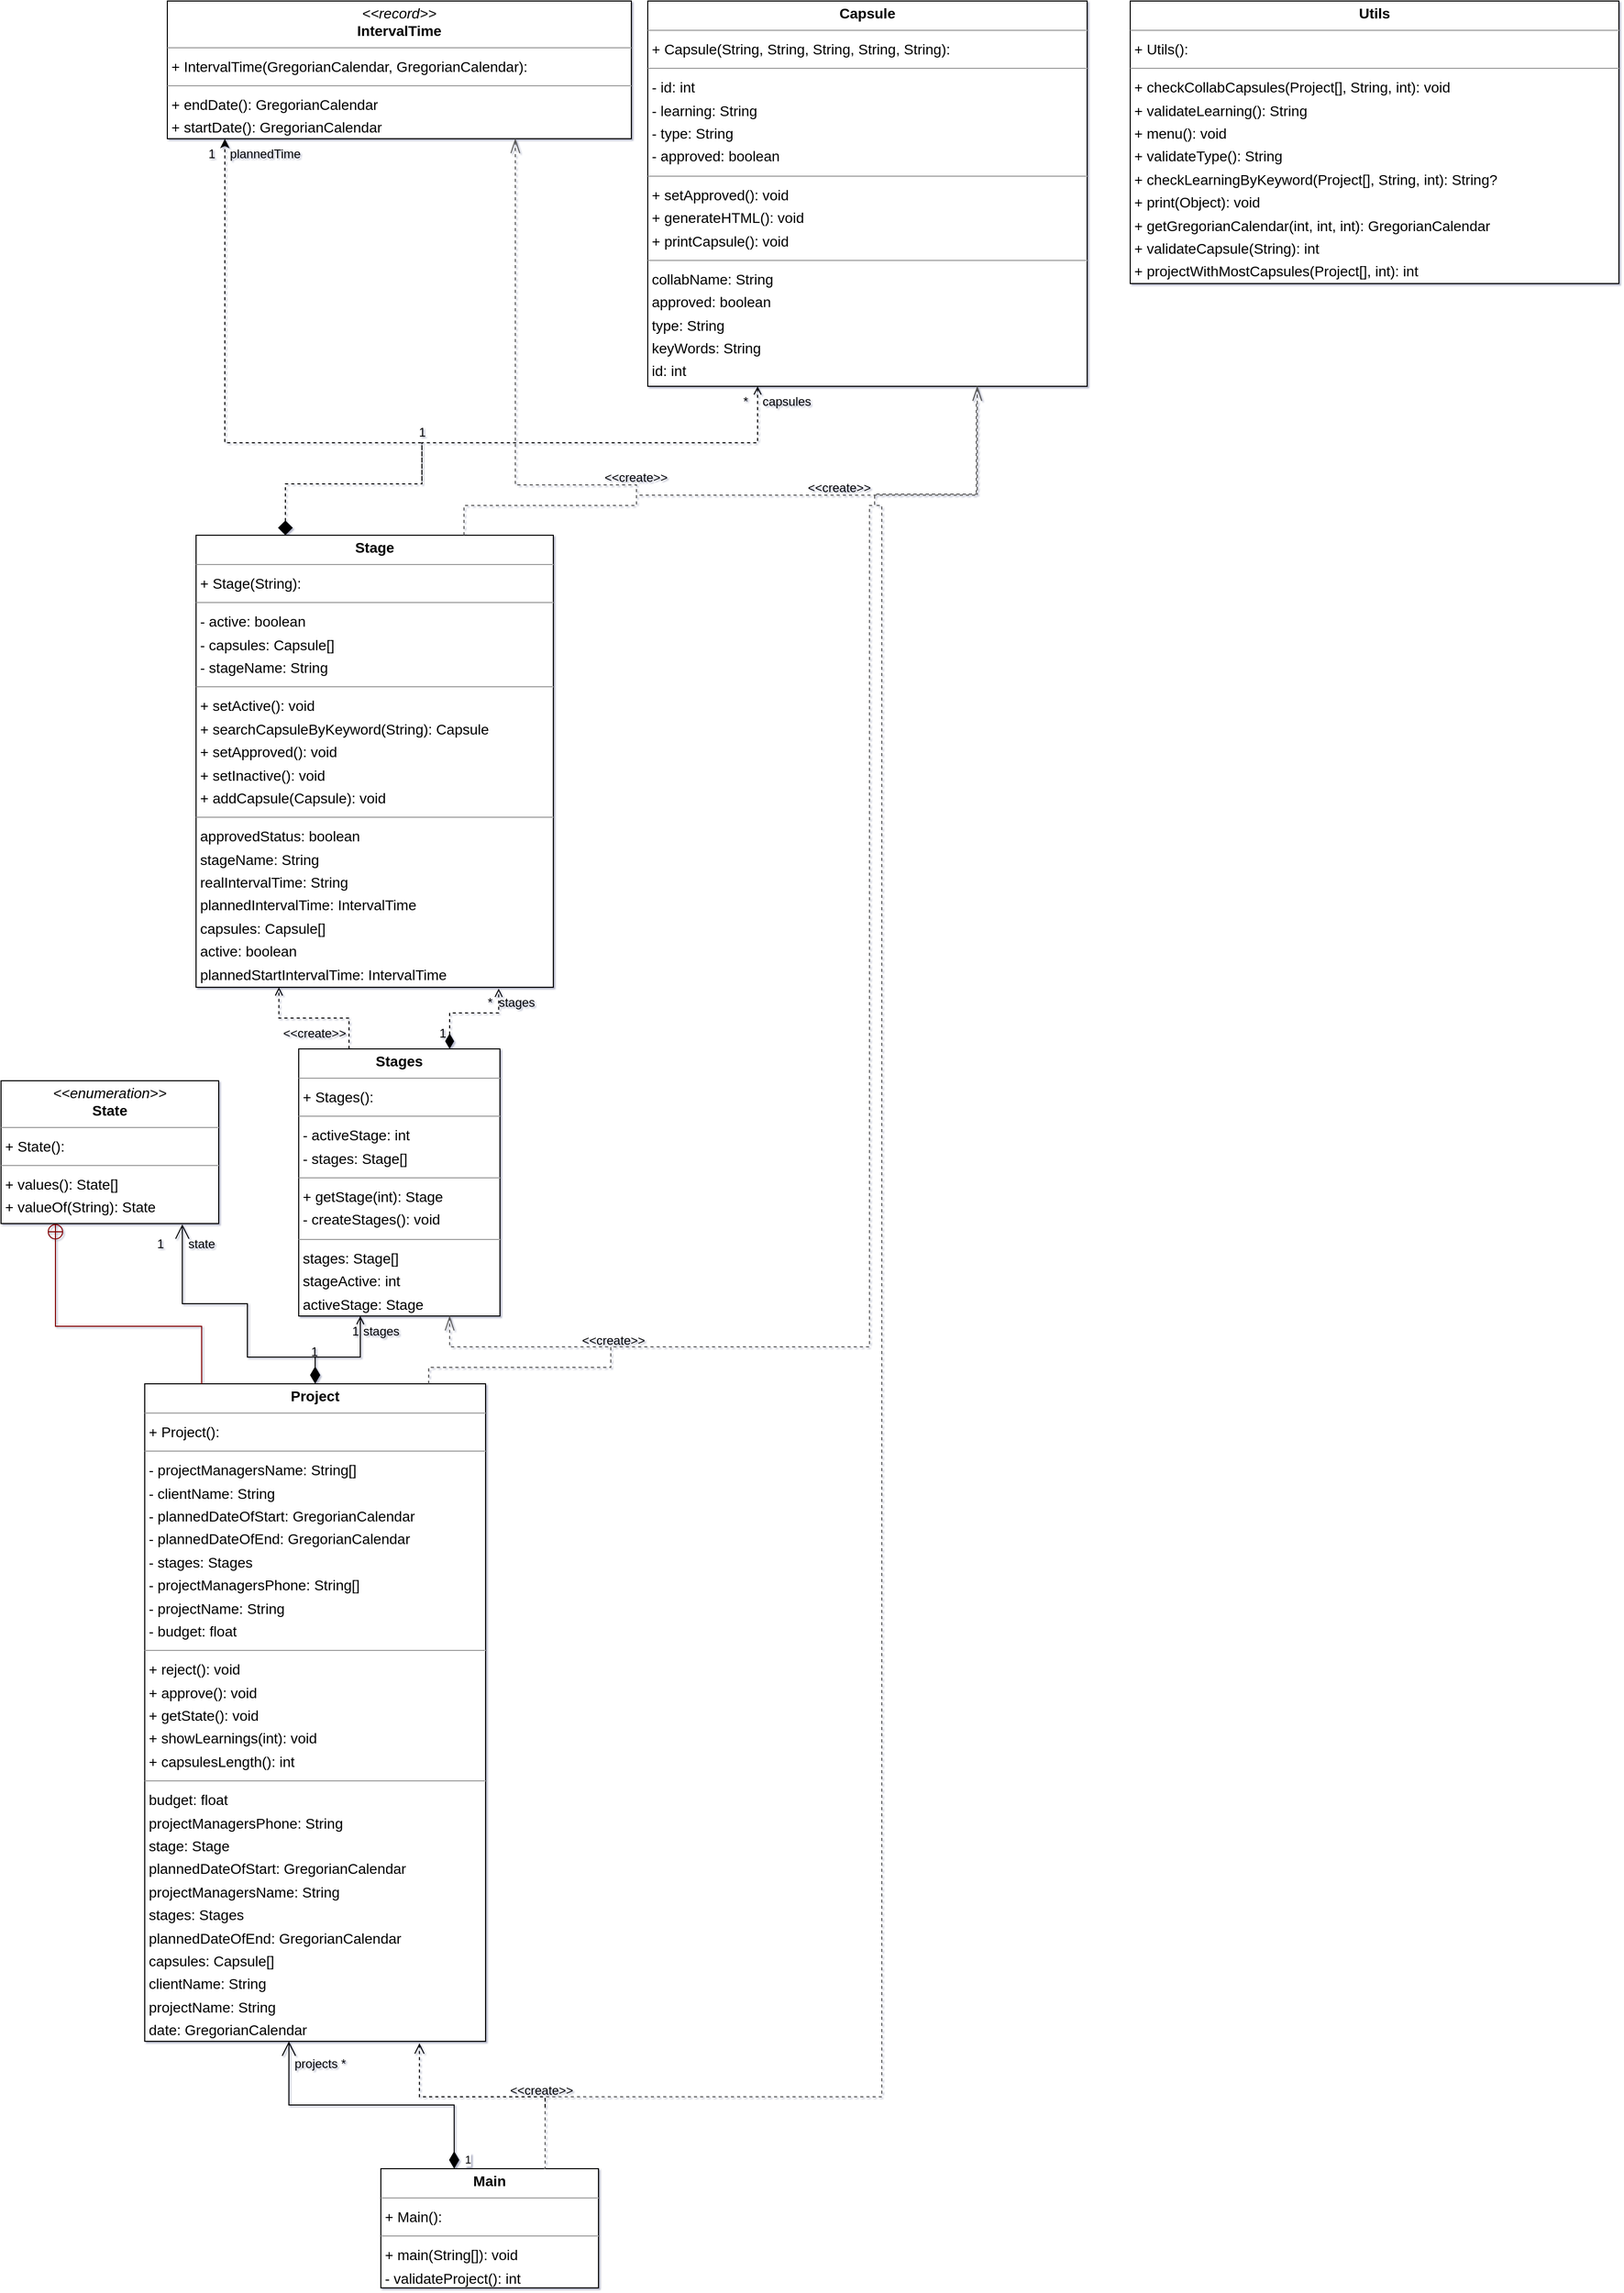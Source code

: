 <mxfile version="21.1.2" type="device">
  <diagram id="-POszozUAEl_lqB530XJ" name="Página-1">
    <mxGraphModel dx="2031" dy="1327" grid="1" gridSize="10" guides="1" tooltips="1" connect="1" arrows="1" fold="1" page="0" pageScale="1" pageWidth="827" pageHeight="1169" background="none" math="0" shadow="1">
      <root>
        <mxCell id="0" />
        <mxCell id="1" parent="0" />
        <mxCell id="mgpmRwt-Tl2YrzNkEvVJ-45" style="edgeStyle=orthogonalEdgeStyle;rounded=0;orthogonalLoop=1;jettySize=auto;html=1;exitX=0.25;exitY=1;exitDx=0;exitDy=0;endArrow=none;endFill=0;startArrow=open;startFill=0;dashed=1;" edge="1" parent="1" source="node3">
          <mxGeometry relative="1" as="geometry">
            <mxPoint x="280" y="390" as="targetPoint" />
            <Array as="points">
              <mxPoint x="607" y="350" />
              <mxPoint x="280" y="350" />
            </Array>
          </mxGeometry>
        </mxCell>
        <mxCell id="node3" value="&lt;p style=&quot;margin:0px;margin-top:4px;text-align:center;&quot;&gt;&lt;b&gt;Capsule&lt;/b&gt;&lt;/p&gt;&lt;hr size=&quot;1&quot;/&gt;&lt;p style=&quot;margin:0 0 0 4px;line-height:1.6;&quot;&gt;+ Capsule(String, String, String, String, String): &lt;/p&gt;&lt;hr size=&quot;1&quot;/&gt;&lt;p style=&quot;margin:0 0 0 4px;line-height:1.6;&quot;&gt;- id: int&lt;br/&gt;- learning: String&lt;br/&gt;- type: String&lt;br/&gt;- approved: boolean&lt;/p&gt;&lt;hr size=&quot;1&quot;/&gt;&lt;p style=&quot;margin:0 0 0 4px;line-height:1.6;&quot;&gt;+ setApproved(): void&lt;br/&gt;+ generateHTML(): void&lt;br/&gt;+ printCapsule(): void&lt;/p&gt;&lt;hr size=&quot;1&quot;/&gt;&lt;p style=&quot;margin:0 0 0 4px;line-height:1.6;&quot;&gt; collabName: String&lt;br/&gt; approved: boolean&lt;br/&gt; type: String&lt;br/&gt; keyWords: String&lt;br/&gt; id: int&lt;br/&gt; learning: String&lt;/p&gt;" style="verticalAlign=top;align=left;overflow=fill;fontSize=14;fontFamily=Helvetica;html=1;rounded=0;shadow=0;comic=0;labelBackgroundColor=none;strokeWidth=1;" parent="1" vertex="1">
          <mxGeometry x="500" y="-80" width="428" height="375" as="geometry" />
        </mxCell>
        <mxCell id="node5" value="&lt;p style=&quot;margin:0px;margin-top:4px;text-align:center;&quot;&gt;&lt;i&gt;&amp;lt;&amp;lt;record&amp;gt;&amp;gt;&lt;/i&gt;&lt;br/&gt;&lt;b&gt;IntervalTime&lt;/b&gt;&lt;/p&gt;&lt;hr size=&quot;1&quot;/&gt;&lt;p style=&quot;margin:0 0 0 4px;line-height:1.6;&quot;&gt;+ IntervalTime(GregorianCalendar, GregorianCalendar): &lt;/p&gt;&lt;hr size=&quot;1&quot;/&gt;&lt;p style=&quot;margin:0 0 0 4px;line-height:1.6;&quot;&gt;+ endDate(): GregorianCalendar&lt;br/&gt;+ startDate(): GregorianCalendar&lt;/p&gt;" style="verticalAlign=top;align=left;overflow=fill;fontSize=14;fontFamily=Helvetica;html=1;rounded=0;shadow=0;comic=0;labelBackgroundColor=none;strokeWidth=1;" parent="1" vertex="1">
          <mxGeometry x="32" y="-80" width="452" height="134" as="geometry" />
        </mxCell>
        <mxCell id="node4" value="&lt;p style=&quot;margin:0px;margin-top:4px;text-align:center;&quot;&gt;&lt;b&gt;Main&lt;/b&gt;&lt;/p&gt;&lt;hr size=&quot;1&quot;/&gt;&lt;p style=&quot;margin:0 0 0 4px;line-height:1.6;&quot;&gt;+ Main(): &lt;/p&gt;&lt;hr size=&quot;1&quot;/&gt;&lt;p style=&quot;margin:0 0 0 4px;line-height:1.6;&quot;&gt;+ main(String[]): void&lt;br/&gt;- validateProject(): int&lt;/p&gt;" style="verticalAlign=top;align=left;overflow=fill;fontSize=14;fontFamily=Helvetica;html=1;rounded=0;shadow=0;comic=0;labelBackgroundColor=none;strokeWidth=1;" parent="1" vertex="1">
          <mxGeometry x="240" y="2030" width="212" height="116" as="geometry" />
        </mxCell>
        <mxCell id="node6" value="&lt;p style=&quot;margin:0px;margin-top:4px;text-align:center;&quot;&gt;&lt;b&gt;Project&lt;/b&gt;&lt;/p&gt;&lt;hr size=&quot;1&quot;/&gt;&lt;p style=&quot;margin:0 0 0 4px;line-height:1.6;&quot;&gt;+ Project(): &lt;/p&gt;&lt;hr size=&quot;1&quot;/&gt;&lt;p style=&quot;margin:0 0 0 4px;line-height:1.6;&quot;&gt;- projectManagersName: String[]&lt;br/&gt;- clientName: String&lt;br/&gt;- plannedDateOfStart: GregorianCalendar&lt;br/&gt;- plannedDateOfEnd: GregorianCalendar&lt;br/&gt;- stages: Stages&lt;br/&gt;- projectManagersPhone: String[]&lt;br/&gt;- projectName: String&lt;br/&gt;- budget: float&lt;/p&gt;&lt;hr size=&quot;1&quot;/&gt;&lt;p style=&quot;margin:0 0 0 4px;line-height:1.6;&quot;&gt;+ reject(): void&lt;br/&gt;+ approve(): void&lt;br/&gt;+ getState(): void&lt;br/&gt;+ showLearnings(int): void&lt;br/&gt;+ capsulesLength(): int&lt;/p&gt;&lt;hr size=&quot;1&quot;/&gt;&lt;p style=&quot;margin:0 0 0 4px;line-height:1.6;&quot;&gt; budget: float&lt;br/&gt; projectManagersPhone: String&lt;br/&gt; stage: Stage&lt;br/&gt; plannedDateOfStart: GregorianCalendar&lt;br/&gt; projectManagersName: String&lt;br/&gt; stages: Stages&lt;br/&gt; plannedDateOfEnd: GregorianCalendar&lt;br/&gt; capsules: Capsule[]&lt;br/&gt; clientName: String&lt;br/&gt; projectName: String&lt;br/&gt; date: GregorianCalendar&lt;/p&gt;" style="verticalAlign=top;align=left;overflow=fill;fontSize=14;fontFamily=Helvetica;html=1;rounded=0;shadow=0;comic=0;labelBackgroundColor=none;strokeWidth=1;" parent="1" vertex="1">
          <mxGeometry x="10" y="1266" width="332" height="640" as="geometry" />
        </mxCell>
        <mxCell id="mgpmRwt-Tl2YrzNkEvVJ-42" style="edgeStyle=orthogonalEdgeStyle;rounded=0;orthogonalLoop=1;jettySize=auto;html=1;exitX=0.25;exitY=0;exitDx=0;exitDy=0;entryX=0.124;entryY=1.001;entryDx=0;entryDy=0;entryPerimeter=0;startArrow=diamond;startFill=1;startSize=12;dashed=1;" edge="1" parent="1" source="node2" target="node5">
          <mxGeometry relative="1" as="geometry">
            <Array as="points">
              <mxPoint x="147" y="390" />
              <mxPoint x="280" y="390" />
              <mxPoint x="280" y="350" />
              <mxPoint x="88" y="350" />
            </Array>
          </mxGeometry>
        </mxCell>
        <mxCell id="node2" value="&lt;p style=&quot;margin:0px;margin-top:4px;text-align:center;&quot;&gt;&lt;b&gt;Stage&lt;/b&gt;&lt;/p&gt;&lt;hr size=&quot;1&quot;/&gt;&lt;p style=&quot;margin:0 0 0 4px;line-height:1.6;&quot;&gt;+ Stage(String): &lt;/p&gt;&lt;hr size=&quot;1&quot;/&gt;&lt;p style=&quot;margin:0 0 0 4px;line-height:1.6;&quot;&gt;- active: boolean&lt;br/&gt;- capsules: Capsule[]&lt;br/&gt;- stageName: String&lt;/p&gt;&lt;hr size=&quot;1&quot;/&gt;&lt;p style=&quot;margin:0 0 0 4px;line-height:1.6;&quot;&gt;+ setActive(): void&lt;br/&gt;+ searchCapsuleByKeyword(String): Capsule&lt;br/&gt;+ setApproved(): void&lt;br/&gt;+ setInactive(): void&lt;br/&gt;+ addCapsule(Capsule): void&lt;/p&gt;&lt;hr size=&quot;1&quot;/&gt;&lt;p style=&quot;margin:0 0 0 4px;line-height:1.6;&quot;&gt; approvedStatus: boolean&lt;br/&gt; stageName: String&lt;br/&gt; realIntervalTime: String&lt;br/&gt; plannedIntervalTime: IntervalTime&lt;br/&gt; capsules: Capsule[]&lt;br/&gt; active: boolean&lt;br/&gt; plannedStartIntervalTime: IntervalTime&lt;/p&gt;" style="verticalAlign=top;align=left;overflow=fill;fontSize=14;fontFamily=Helvetica;html=1;rounded=0;shadow=0;comic=0;labelBackgroundColor=none;strokeWidth=1;" parent="1" vertex="1">
          <mxGeometry x="60" y="440" width="348" height="440" as="geometry" />
        </mxCell>
        <mxCell id="mgpmRwt-Tl2YrzNkEvVJ-32" style="edgeStyle=orthogonalEdgeStyle;rounded=0;orthogonalLoop=1;jettySize=auto;html=1;exitX=0.25;exitY=0;exitDx=0;exitDy=0;endArrow=open;endFill=0;entryX=0.232;entryY=1;entryDx=0;entryDy=0;entryPerimeter=0;dashed=1;" edge="1" parent="1" source="node1" target="node2">
          <mxGeometry relative="1" as="geometry">
            <mxPoint x="142" y="884" as="targetPoint" />
          </mxGeometry>
        </mxCell>
        <mxCell id="mgpmRwt-Tl2YrzNkEvVJ-37" style="edgeStyle=orthogonalEdgeStyle;rounded=0;orthogonalLoop=1;jettySize=auto;html=1;exitX=0.75;exitY=0;exitDx=0;exitDy=0;entryX=0.847;entryY=1.003;entryDx=0;entryDy=0;entryPerimeter=0;startArrow=diamondThin;startFill=1;dashed=1;endArrow=open;endFill=0;startSize=12;" edge="1" parent="1" source="node1" target="node2">
          <mxGeometry relative="1" as="geometry" />
        </mxCell>
        <mxCell id="node1" value="&lt;p style=&quot;margin:0px;margin-top:4px;text-align:center;&quot;&gt;&lt;b&gt;Stages&lt;/b&gt;&lt;/p&gt;&lt;hr size=&quot;1&quot;/&gt;&lt;p style=&quot;margin:0 0 0 4px;line-height:1.6;&quot;&gt;+ Stages(): &lt;/p&gt;&lt;hr size=&quot;1&quot;/&gt;&lt;p style=&quot;margin:0 0 0 4px;line-height:1.6;&quot;&gt;- activeStage: int&lt;br/&gt;- stages: Stage[]&lt;/p&gt;&lt;hr size=&quot;1&quot;/&gt;&lt;p style=&quot;margin:0 0 0 4px;line-height:1.6;&quot;&gt;+ getStage(int): Stage&lt;br/&gt;- createStages(): void&lt;/p&gt;&lt;hr size=&quot;1&quot;/&gt;&lt;p style=&quot;margin:0 0 0 4px;line-height:1.6;&quot;&gt; stages: Stage[]&lt;br/&gt; stageActive: int&lt;br/&gt; activeStage: Stage&lt;/p&gt;" style="verticalAlign=top;align=left;overflow=fill;fontSize=14;fontFamily=Helvetica;html=1;rounded=0;shadow=0;comic=0;labelBackgroundColor=none;strokeWidth=1;" parent="1" vertex="1">
          <mxGeometry x="160" y="940" width="196" height="260" as="geometry" />
        </mxCell>
        <mxCell id="node7" value="&lt;p style=&quot;margin:0px;margin-top:4px;text-align:center;&quot;&gt;&lt;i&gt;&amp;lt;&amp;lt;enumeration&amp;gt;&amp;gt;&lt;/i&gt;&lt;br/&gt;&lt;b&gt;State&lt;/b&gt;&lt;/p&gt;&lt;hr size=&quot;1&quot;/&gt;&lt;p style=&quot;margin:0 0 0 4px;line-height:1.6;&quot;&gt;+ State(): &lt;/p&gt;&lt;hr size=&quot;1&quot;/&gt;&lt;p style=&quot;margin:0 0 0 4px;line-height:1.6;&quot;&gt;+ values(): State[]&lt;br/&gt;+ valueOf(String): State&lt;/p&gt;" style="verticalAlign=top;align=left;overflow=fill;fontSize=14;fontFamily=Helvetica;html=1;rounded=0;shadow=0;comic=0;labelBackgroundColor=none;strokeWidth=1;" parent="1" vertex="1">
          <mxGeometry x="-130" y="971" width="212" height="139" as="geometry" />
        </mxCell>
        <mxCell id="node0" value="&lt;p style=&quot;margin:0px;margin-top:4px;text-align:center;&quot;&gt;&lt;b&gt;Utils&lt;/b&gt;&lt;/p&gt;&lt;hr size=&quot;1&quot;/&gt;&lt;p style=&quot;margin:0 0 0 4px;line-height:1.6;&quot;&gt;+ Utils(): &lt;/p&gt;&lt;hr size=&quot;1&quot;/&gt;&lt;p style=&quot;margin:0 0 0 4px;line-height:1.6;&quot;&gt;+ checkCollabCapsules(Project[], String, int): void&lt;br/&gt;+ validateLearning(): String&lt;br/&gt;+ menu(): void&lt;br/&gt;+ validateType(): String&lt;br/&gt;+ checkLearningByKeyword(Project[], String, int): String?&lt;br/&gt;+ print(Object): void&lt;br/&gt;+ getGregorianCalendar(int, int, int): GregorianCalendar&lt;br/&gt;+ validateCapsule(String): int&lt;br/&gt;+ projectWithMostCapsules(Project[], int): int&lt;/p&gt;" style="verticalAlign=top;align=left;overflow=fill;fontSize=14;fontFamily=Helvetica;html=1;rounded=0;shadow=0;comic=0;labelBackgroundColor=none;strokeWidth=1;" parent="1" vertex="1">
          <mxGeometry x="970" y="-80" width="476" height="275" as="geometry" />
        </mxCell>
        <mxCell id="edge2" value="" style="html=1;rounded=0;edgeStyle=orthogonalEdgeStyle;dashed=1;startArrow=none;endArrow=openThin;endSize=12;strokeColor=#595959;exitX=0.750;exitY=0.000;exitDx=0;exitDy=0;" parent="1" source="node4" edge="1">
          <mxGeometry width="50" height="50" relative="1" as="geometry">
            <Array as="points">
              <mxPoint x="400" y="2030" />
              <mxPoint x="400" y="1960" />
              <mxPoint x="728" y="1960" />
              <mxPoint x="728" y="411" />
              <mxPoint x="721" y="411" />
              <mxPoint x="721" y="400" />
              <mxPoint x="821" y="400" />
            </Array>
            <mxPoint x="821" y="295" as="targetPoint" />
          </mxGeometry>
        </mxCell>
        <mxCell id="edge5" value="" style="html=1;rounded=0;edgeStyle=orthogonalEdgeStyle;dashed=1;startArrow=none;endArrow=openThin;endSize=12;strokeColor=#595959;exitX=0.833;exitY=0.000;exitDx=0;exitDy=0;entryX=0.750;entryY=1.000;entryDx=0;entryDy=0;" parent="1" source="node6" target="node3" edge="1">
          <mxGeometry width="50" height="50" relative="1" as="geometry">
            <Array as="points">
              <mxPoint x="287" y="1250" />
              <mxPoint x="464" y="1250" />
              <mxPoint x="464" y="1230" />
              <mxPoint x="716" y="1230" />
              <mxPoint x="716" y="411" />
              <mxPoint x="721" y="411" />
              <mxPoint x="721" y="400" />
              <mxPoint x="821" y="400" />
            </Array>
          </mxGeometry>
        </mxCell>
        <mxCell id="edge4" value="" style="html=1;rounded=0;edgeStyle=orthogonalEdgeStyle;dashed=1;startArrow=none;endArrow=openThin;endSize=12;strokeColor=#595959;exitX=0.833;exitY=0.000;exitDx=0;exitDy=0;entryX=0.750;entryY=1.000;entryDx=0;entryDy=0;" parent="1" source="node6" target="node1" edge="1">
          <mxGeometry width="50" height="50" relative="1" as="geometry">
            <Array as="points">
              <mxPoint x="287" y="1250" />
              <mxPoint x="464" y="1250" />
              <mxPoint x="464" y="1230" />
              <mxPoint x="307" y="1230" />
            </Array>
          </mxGeometry>
        </mxCell>
        <mxCell id="edge8" value="" style="html=1;rounded=0;edgeStyle=orthogonalEdgeStyle;dashed=1;startArrow=none;endArrow=none;endSize=12;strokeColor=#595959;exitX=0.750;exitY=0.000;exitDx=0;exitDy=0;endFill=0;" parent="1" source="node2" edge="1">
          <mxGeometry width="50" height="50" relative="1" as="geometry">
            <Array as="points">
              <mxPoint x="321" y="411" />
              <mxPoint x="489" y="411" />
              <mxPoint x="489" y="401" />
              <mxPoint x="820" y="401" />
              <mxPoint x="820" y="340" />
            </Array>
            <mxPoint x="820" y="310" as="targetPoint" />
          </mxGeometry>
        </mxCell>
        <mxCell id="edge6" value="" style="html=1;rounded=0;edgeStyle=orthogonalEdgeStyle;dashed=1;startArrow=none;endArrow=openThin;endSize=12;strokeColor=#595959;exitX=0.750;exitY=0.000;exitDx=0;exitDy=0;entryX=0.750;entryY=1.000;entryDx=0;entryDy=0;" parent="1" source="node2" target="node5" edge="1">
          <mxGeometry width="50" height="50" relative="1" as="geometry">
            <Array as="points">
              <mxPoint x="338" y="411" />
              <mxPoint x="489" y="411" />
              <mxPoint x="489" y="391" />
              <mxPoint x="364" y="391" />
            </Array>
          </mxGeometry>
        </mxCell>
        <mxCell id="edge0" value="" style="html=1;rounded=0;edgeStyle=orthogonalEdgeStyle;dashed=0;startArrow=circlePlus;startFill=0;endArrow=none;strokeColor=#820000;exitX=0.250;exitY=1.000;exitDx=0;exitDy=0;entryX=0.167;entryY=0.000;entryDx=0;entryDy=0;" parent="1" source="node7" target="node6" edge="1">
          <mxGeometry width="50" height="50" relative="1" as="geometry">
            <Array as="points">
              <mxPoint x="-77" y="1210" />
              <mxPoint x="65" y="1210" />
            </Array>
          </mxGeometry>
        </mxCell>
        <mxCell id="mgpmRwt-Tl2YrzNkEvVJ-4" value="1" style="endArrow=open;html=1;endSize=12;startArrow=diamondThin;startSize=14;startFill=1;edgeStyle=orthogonalEdgeStyle;align=left;verticalAlign=bottom;rounded=0;entryX=0.423;entryY=1;entryDx=0;entryDy=0;entryPerimeter=0;exitX=0.337;exitY=0;exitDx=0;exitDy=0;exitPerimeter=0;" edge="1" parent="1" source="node4" target="node6">
          <mxGeometry x="-1" y="-9" relative="1" as="geometry">
            <mxPoint x="100" y="1980" as="sourcePoint" />
            <mxPoint x="260" y="1980" as="targetPoint" />
            <mxPoint as="offset" />
          </mxGeometry>
        </mxCell>
        <mxCell id="mgpmRwt-Tl2YrzNkEvVJ-5" value="projects *" style="text;strokeColor=none;fillColor=none;align=left;verticalAlign=top;spacingLeft=4;spacingRight=4;overflow=hidden;rotatable=0;points=[[0,0.5],[1,0.5]];portConstraint=eastwest;whiteSpace=wrap;html=1;rounded=0;" vertex="1" parent="1">
          <mxGeometry x="150" y="1914" width="100" height="26" as="geometry" />
        </mxCell>
        <mxCell id="mgpmRwt-Tl2YrzNkEvVJ-6" value="&amp;lt;&amp;lt;create&amp;gt;&amp;gt;" style="text;strokeColor=none;fillColor=none;align=left;verticalAlign=top;spacingLeft=4;spacingRight=4;overflow=hidden;rotatable=0;points=[[0,0.5],[1,0.5]];portConstraint=eastwest;whiteSpace=wrap;html=1;rounded=0;" vertex="1" parent="1">
          <mxGeometry x="360" y="1940" width="100" height="26" as="geometry" />
        </mxCell>
        <mxCell id="mgpmRwt-Tl2YrzNkEvVJ-8" value="&amp;lt;&amp;lt;create&amp;gt;&amp;gt;" style="text;strokeColor=none;fillColor=none;align=left;verticalAlign=top;spacingLeft=4;spacingRight=4;overflow=hidden;rotatable=0;points=[[0,0.5],[1,0.5]];portConstraint=eastwest;whiteSpace=wrap;html=1;rounded=0;" vertex="1" parent="1">
          <mxGeometry x="430" y="1210" width="100" height="26" as="geometry" />
        </mxCell>
        <mxCell id="mgpmRwt-Tl2YrzNkEvVJ-12" value="&amp;lt;&amp;lt;create&amp;gt;&amp;gt;" style="text;strokeColor=none;fillColor=none;align=left;verticalAlign=top;spacingLeft=4;spacingRight=4;overflow=hidden;rotatable=0;points=[[0,0.5],[1,0.5]];portConstraint=eastwest;whiteSpace=wrap;html=1;rounded=0;" vertex="1" parent="1">
          <mxGeometry x="452" y="370" width="100" height="26" as="geometry" />
        </mxCell>
        <mxCell id="mgpmRwt-Tl2YrzNkEvVJ-13" value="&amp;lt;&amp;lt;create&amp;gt;&amp;gt;" style="text;strokeColor=none;fillColor=none;align=left;verticalAlign=top;spacingLeft=4;spacingRight=4;overflow=hidden;rotatable=0;points=[[0,0.5],[1,0.5]];portConstraint=eastwest;whiteSpace=wrap;html=1;rounded=0;" vertex="1" parent="1">
          <mxGeometry x="650" y="380" width="100" height="26" as="geometry" />
        </mxCell>
        <mxCell id="mgpmRwt-Tl2YrzNkEvVJ-17" value="return" style="html=1;verticalAlign=bottom;endArrow=open;dashed=1;endSize=8;edgeStyle=elbowEdgeStyle;elbow=vertical;curved=0;rounded=0;entryX=0.806;entryY=1.003;entryDx=0;entryDy=0;entryPerimeter=0;fillOpacity=100;noJump=0;strokeColor=default;textOpacity=0;" edge="1" parent="1" target="node6">
          <mxGeometry x="-0.892" y="-14" relative="1" as="geometry">
            <mxPoint x="400" y="1970" as="sourcePoint" />
            <mxPoint x="320" y="1970" as="targetPoint" />
            <Array as="points">
              <mxPoint x="340" y="1960" />
            </Array>
            <mxPoint x="-4" y="-10" as="offset" />
          </mxGeometry>
        </mxCell>
        <mxCell id="mgpmRwt-Tl2YrzNkEvVJ-23" value="state" style="text;html=1;align=center;verticalAlign=middle;resizable=0;points=[];autosize=1;strokeColor=none;fillColor=none;" vertex="1" parent="1">
          <mxGeometry x="40" y="1115" width="50" height="30" as="geometry" />
        </mxCell>
        <mxCell id="mgpmRwt-Tl2YrzNkEvVJ-24" value="1" style="text;html=1;align=center;verticalAlign=middle;resizable=0;points=[];autosize=1;strokeColor=none;fillColor=none;" vertex="1" parent="1">
          <mxGeometry x="10" y="1115" width="30" height="30" as="geometry" />
        </mxCell>
        <mxCell id="mgpmRwt-Tl2YrzNkEvVJ-22" value="1" style="endArrow=open;html=1;endSize=12;startArrow=diamondThin;startSize=14;startFill=1;edgeStyle=orthogonalEdgeStyle;align=left;verticalAlign=bottom;rounded=0;entryX=0.833;entryY=1.005;entryDx=0;entryDy=0;entryPerimeter=0;exitX=0.5;exitY=0;exitDx=0;exitDy=0;textOpacity=0;" edge="1" parent="1" source="node6" target="node7">
          <mxGeometry x="-0.777" y="-10" relative="1" as="geometry">
            <mxPoint x="-29" y="1344" as="sourcePoint" />
            <mxPoint x="-190" y="1220" as="targetPoint" />
            <mxPoint as="offset" />
            <Array as="points">
              <mxPoint x="176" y="1240" />
              <mxPoint x="160" y="1240" />
              <mxPoint x="110" y="1240" />
              <mxPoint x="110" y="1188" />
              <mxPoint x="47" y="1188" />
            </Array>
          </mxGeometry>
        </mxCell>
        <mxCell id="mgpmRwt-Tl2YrzNkEvVJ-28" value="" style="endArrow=open;html=1;rounded=0;endFill=0;" edge="1" parent="1">
          <mxGeometry width="50" height="50" relative="1" as="geometry">
            <mxPoint x="170" y="1240" as="sourcePoint" />
            <mxPoint x="220" y="1200" as="targetPoint" />
            <Array as="points">
              <mxPoint x="220" y="1240" />
              <mxPoint x="220" y="1220" />
            </Array>
          </mxGeometry>
        </mxCell>
        <mxCell id="mgpmRwt-Tl2YrzNkEvVJ-29" value="1" style="text;html=1;align=center;verticalAlign=middle;resizable=0;points=[];autosize=1;strokeColor=none;fillColor=none;" vertex="1" parent="1">
          <mxGeometry x="160" y="1220" width="30" height="30" as="geometry" />
        </mxCell>
        <mxCell id="mgpmRwt-Tl2YrzNkEvVJ-30" value="stages" style="text;html=1;align=center;verticalAlign=middle;resizable=0;points=[];autosize=1;strokeColor=none;fillColor=none;" vertex="1" parent="1">
          <mxGeometry x="210" y="1200" width="60" height="30" as="geometry" />
        </mxCell>
        <mxCell id="mgpmRwt-Tl2YrzNkEvVJ-33" value="&amp;lt;&amp;lt;create&amp;gt;&amp;gt;" style="text;html=1;align=center;verticalAlign=middle;resizable=0;points=[];autosize=1;strokeColor=none;fillColor=none;" vertex="1" parent="1">
          <mxGeometry x="135" y="910" width="80" height="30" as="geometry" />
        </mxCell>
        <mxCell id="mgpmRwt-Tl2YrzNkEvVJ-39" value="1" style="text;html=1;align=center;verticalAlign=middle;resizable=0;points=[];autosize=1;strokeColor=none;fillColor=none;" vertex="1" parent="1">
          <mxGeometry x="285" y="910" width="30" height="30" as="geometry" />
        </mxCell>
        <mxCell id="mgpmRwt-Tl2YrzNkEvVJ-40" value="stages" style="text;html=1;align=center;verticalAlign=middle;resizable=0;points=[];autosize=1;strokeColor=none;fillColor=none;" vertex="1" parent="1">
          <mxGeometry x="342" y="880" width="60" height="30" as="geometry" />
        </mxCell>
        <mxCell id="mgpmRwt-Tl2YrzNkEvVJ-41" value="*" style="text;html=1;align=center;verticalAlign=middle;resizable=0;points=[];autosize=1;strokeColor=none;fillColor=none;" vertex="1" parent="1">
          <mxGeometry x="331" y="880" width="30" height="30" as="geometry" />
        </mxCell>
        <mxCell id="mgpmRwt-Tl2YrzNkEvVJ-46" value="1" style="text;html=1;align=center;verticalAlign=middle;resizable=0;points=[];autosize=1;strokeColor=none;fillColor=none;" vertex="1" parent="1">
          <mxGeometry x="265" y="325" width="30" height="30" as="geometry" />
        </mxCell>
        <mxCell id="mgpmRwt-Tl2YrzNkEvVJ-47" value="plannedTime" style="text;html=1;align=center;verticalAlign=middle;resizable=0;points=[];autosize=1;strokeColor=none;fillColor=none;" vertex="1" parent="1">
          <mxGeometry x="82" y="54" width="90" height="30" as="geometry" />
        </mxCell>
        <mxCell id="mgpmRwt-Tl2YrzNkEvVJ-48" value="1" style="text;html=1;align=center;verticalAlign=middle;resizable=0;points=[];autosize=1;strokeColor=none;fillColor=none;" vertex="1" parent="1">
          <mxGeometry x="60" y="54" width="30" height="30" as="geometry" />
        </mxCell>
        <mxCell id="mgpmRwt-Tl2YrzNkEvVJ-49" value="capsules" style="text;html=1;align=center;verticalAlign=middle;resizable=0;points=[];autosize=1;strokeColor=none;fillColor=none;" vertex="1" parent="1">
          <mxGeometry x="600" y="295" width="70" height="30" as="geometry" />
        </mxCell>
        <mxCell id="mgpmRwt-Tl2YrzNkEvVJ-50" value="*" style="text;html=1;align=center;verticalAlign=middle;resizable=0;points=[];autosize=1;strokeColor=none;fillColor=none;" vertex="1" parent="1">
          <mxGeometry x="580" y="295" width="30" height="30" as="geometry" />
        </mxCell>
        <mxCell id="mgpmRwt-Tl2YrzNkEvVJ-51" value="1" style="text;html=1;align=center;verticalAlign=middle;resizable=0;points=[];autosize=1;strokeColor=none;fillColor=none;" vertex="1" parent="1">
          <mxGeometry x="200" y="1200" width="30" height="30" as="geometry" />
        </mxCell>
      </root>
    </mxGraphModel>
  </diagram>
</mxfile>
